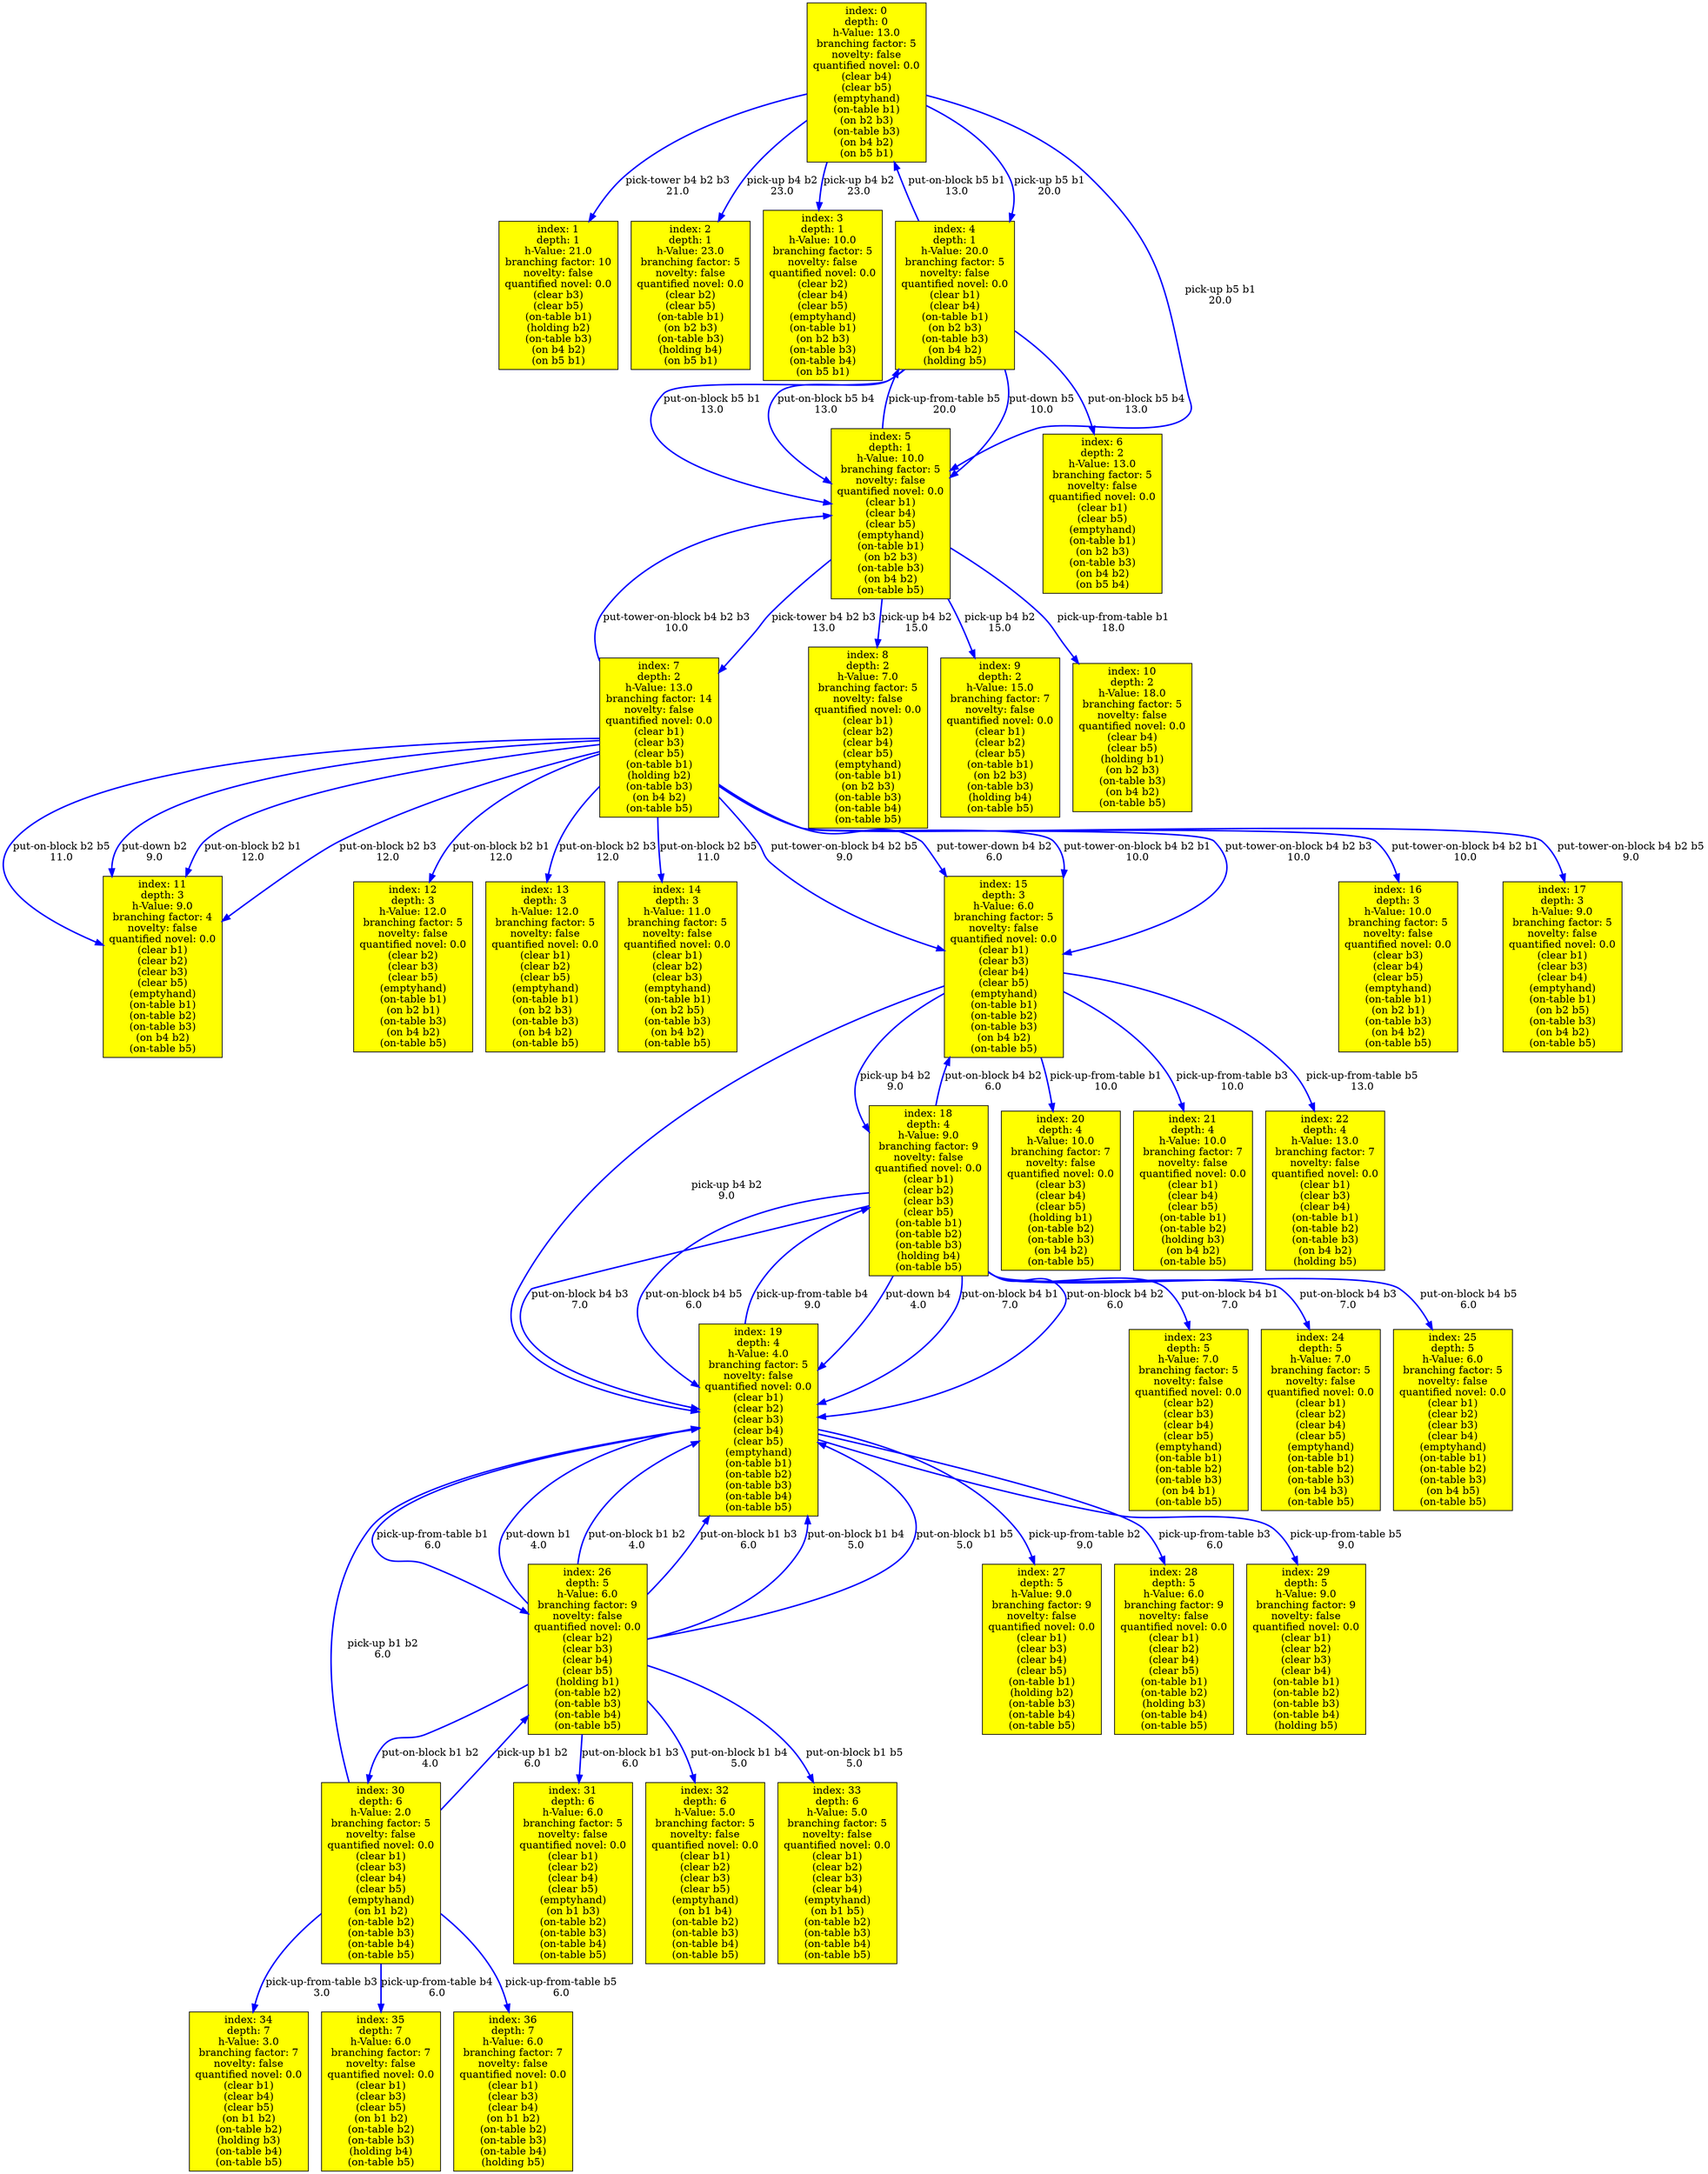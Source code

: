digraph {
0 [ peripheries="1", shape="rectangle", style="filled", fillcolor="yellow", label="index: 0\ndepth: 0\nh-Value: 13.0\nbranching factor: 5\nnovelty: false\nquantified novel: 0.0\n(clear b4)\n(clear b5)\n(emptyhand)\n(on-table b1)\n(on b2 b3)\n(on-table b3)\n(on b4 b2)\n(on b5 b1)" ]
1 [ peripheries="1", shape="rectangle", style="filled", fillcolor="yellow", label="index: 1\ndepth: 1\nh-Value: 21.0\nbranching factor: 10\nnovelty: false\nquantified novel: 0.0\n(clear b3)\n(clear b5)\n(on-table b1)\n(holding b2)\n(on-table b3)\n(on b4 b2)\n(on b5 b1)" ]
2 [ peripheries="1", shape="rectangle", style="filled", fillcolor="yellow", label="index: 2\ndepth: 1\nh-Value: 23.0\nbranching factor: 5\nnovelty: false\nquantified novel: 0.0\n(clear b2)\n(clear b5)\n(on-table b1)\n(on b2 b3)\n(on-table b3)\n(holding b4)\n(on b5 b1)" ]
3 [ peripheries="1", shape="rectangle", style="filled", fillcolor="yellow", label="index: 3\ndepth: 1\nh-Value: 10.0\nbranching factor: 5\nnovelty: false\nquantified novel: 0.0\n(clear b2)\n(clear b4)\n(clear b5)\n(emptyhand)\n(on-table b1)\n(on b2 b3)\n(on-table b3)\n(on-table b4)\n(on b5 b1)" ]
4 [ peripheries="1", shape="rectangle", style="filled", fillcolor="yellow", label="index: 4\ndepth: 1\nh-Value: 20.0\nbranching factor: 5\nnovelty: false\nquantified novel: 0.0\n(clear b1)\n(clear b4)\n(on-table b1)\n(on b2 b3)\n(on-table b3)\n(on b4 b2)\n(holding b5)" ]
5 [ peripheries="1", shape="rectangle", style="filled", fillcolor="yellow", label="index: 5\ndepth: 1\nh-Value: 10.0\nbranching factor: 5\nnovelty: false\nquantified novel: 0.0\n(clear b1)\n(clear b4)\n(clear b5)\n(emptyhand)\n(on-table b1)\n(on b2 b3)\n(on-table b3)\n(on b4 b2)\n(on-table b5)" ]
6 [ peripheries="1", shape="rectangle", style="filled", fillcolor="yellow", label="index: 6\ndepth: 2\nh-Value: 13.0\nbranching factor: 5\nnovelty: false\nquantified novel: 0.0\n(clear b1)\n(clear b5)\n(emptyhand)\n(on-table b1)\n(on b2 b3)\n(on-table b3)\n(on b4 b2)\n(on b5 b4)" ]
7 [ peripheries="1", shape="rectangle", style="filled", fillcolor="yellow", label="index: 7\ndepth: 2\nh-Value: 13.0\nbranching factor: 14\nnovelty: false\nquantified novel: 0.0\n(clear b1)\n(clear b3)\n(clear b5)\n(on-table b1)\n(holding b2)\n(on-table b3)\n(on b4 b2)\n(on-table b5)" ]
8 [ peripheries="1", shape="rectangle", style="filled", fillcolor="yellow", label="index: 8\ndepth: 2\nh-Value: 7.0\nbranching factor: 5\nnovelty: false\nquantified novel: 0.0\n(clear b1)\n(clear b2)\n(clear b4)\n(clear b5)\n(emptyhand)\n(on-table b1)\n(on b2 b3)\n(on-table b3)\n(on-table b4)\n(on-table b5)" ]
9 [ peripheries="1", shape="rectangle", style="filled", fillcolor="yellow", label="index: 9\ndepth: 2\nh-Value: 15.0\nbranching factor: 7\nnovelty: false\nquantified novel: 0.0\n(clear b1)\n(clear b2)\n(clear b5)\n(on-table b1)\n(on b2 b3)\n(on-table b3)\n(holding b4)\n(on-table b5)" ]
10 [ peripheries="1", shape="rectangle", style="filled", fillcolor="yellow", label="index: 10\ndepth: 2\nh-Value: 18.0\nbranching factor: 5\nnovelty: false\nquantified novel: 0.0\n(clear b4)\n(clear b5)\n(holding b1)\n(on b2 b3)\n(on-table b3)\n(on b4 b2)\n(on-table b5)" ]
11 [ peripheries="1", shape="rectangle", style="filled", fillcolor="yellow", label="index: 11\ndepth: 3\nh-Value: 9.0\nbranching factor: 4\nnovelty: false\nquantified novel: 0.0\n(clear b1)\n(clear b2)\n(clear b3)\n(clear b5)\n(emptyhand)\n(on-table b1)\n(on-table b2)\n(on-table b3)\n(on b4 b2)\n(on-table b5)" ]
12 [ peripheries="1", shape="rectangle", style="filled", fillcolor="yellow", label="index: 12\ndepth: 3\nh-Value: 12.0\nbranching factor: 5\nnovelty: false\nquantified novel: 0.0\n(clear b2)\n(clear b3)\n(clear b5)\n(emptyhand)\n(on-table b1)\n(on b2 b1)\n(on-table b3)\n(on b4 b2)\n(on-table b5)" ]
13 [ peripheries="1", shape="rectangle", style="filled", fillcolor="yellow", label="index: 13\ndepth: 3\nh-Value: 12.0\nbranching factor: 5\nnovelty: false\nquantified novel: 0.0\n(clear b1)\n(clear b2)\n(clear b5)\n(emptyhand)\n(on-table b1)\n(on b2 b3)\n(on-table b3)\n(on b4 b2)\n(on-table b5)" ]
14 [ peripheries="1", shape="rectangle", style="filled", fillcolor="yellow", label="index: 14\ndepth: 3\nh-Value: 11.0\nbranching factor: 5\nnovelty: false\nquantified novel: 0.0\n(clear b1)\n(clear b2)\n(clear b3)\n(emptyhand)\n(on-table b1)\n(on b2 b5)\n(on-table b3)\n(on b4 b2)\n(on-table b5)" ]
15 [ peripheries="1", shape="rectangle", style="filled", fillcolor="yellow", label="index: 15\ndepth: 3\nh-Value: 6.0\nbranching factor: 5\nnovelty: false\nquantified novel: 0.0\n(clear b1)\n(clear b3)\n(clear b4)\n(clear b5)\n(emptyhand)\n(on-table b1)\n(on-table b2)\n(on-table b3)\n(on b4 b2)\n(on-table b5)" ]
16 [ peripheries="1", shape="rectangle", style="filled", fillcolor="yellow", label="index: 16\ndepth: 3\nh-Value: 10.0\nbranching factor: 5\nnovelty: false\nquantified novel: 0.0\n(clear b3)\n(clear b4)\n(clear b5)\n(emptyhand)\n(on-table b1)\n(on b2 b1)\n(on-table b3)\n(on b4 b2)\n(on-table b5)" ]
17 [ peripheries="1", shape="rectangle", style="filled", fillcolor="yellow", label="index: 17\ndepth: 3\nh-Value: 9.0\nbranching factor: 5\nnovelty: false\nquantified novel: 0.0\n(clear b1)\n(clear b3)\n(clear b4)\n(emptyhand)\n(on-table b1)\n(on b2 b5)\n(on-table b3)\n(on b4 b2)\n(on-table b5)" ]
18 [ peripheries="1", shape="rectangle", style="filled", fillcolor="yellow", label="index: 18\ndepth: 4\nh-Value: 9.0\nbranching factor: 9\nnovelty: false\nquantified novel: 0.0\n(clear b1)\n(clear b2)\n(clear b3)\n(clear b5)\n(on-table b1)\n(on-table b2)\n(on-table b3)\n(holding b4)\n(on-table b5)" ]
19 [ peripheries="1", shape="rectangle", style="filled", fillcolor="yellow", label="index: 19\ndepth: 4\nh-Value: 4.0\nbranching factor: 5\nnovelty: false\nquantified novel: 0.0\n(clear b1)\n(clear b2)\n(clear b3)\n(clear b4)\n(clear b5)\n(emptyhand)\n(on-table b1)\n(on-table b2)\n(on-table b3)\n(on-table b4)\n(on-table b5)" ]
20 [ peripheries="1", shape="rectangle", style="filled", fillcolor="yellow", label="index: 20\ndepth: 4\nh-Value: 10.0\nbranching factor: 7\nnovelty: false\nquantified novel: 0.0\n(clear b3)\n(clear b4)\n(clear b5)\n(holding b1)\n(on-table b2)\n(on-table b3)\n(on b4 b2)\n(on-table b5)" ]
21 [ peripheries="1", shape="rectangle", style="filled", fillcolor="yellow", label="index: 21\ndepth: 4\nh-Value: 10.0\nbranching factor: 7\nnovelty: false\nquantified novel: 0.0\n(clear b1)\n(clear b4)\n(clear b5)\n(on-table b1)\n(on-table b2)\n(holding b3)\n(on b4 b2)\n(on-table b5)" ]
22 [ peripheries="1", shape="rectangle", style="filled", fillcolor="yellow", label="index: 22\ndepth: 4\nh-Value: 13.0\nbranching factor: 7\nnovelty: false\nquantified novel: 0.0\n(clear b1)\n(clear b3)\n(clear b4)\n(on-table b1)\n(on-table b2)\n(on-table b3)\n(on b4 b2)\n(holding b5)" ]
23 [ peripheries="1", shape="rectangle", style="filled", fillcolor="yellow", label="index: 23\ndepth: 5\nh-Value: 7.0\nbranching factor: 5\nnovelty: false\nquantified novel: 0.0\n(clear b2)\n(clear b3)\n(clear b4)\n(clear b5)\n(emptyhand)\n(on-table b1)\n(on-table b2)\n(on-table b3)\n(on b4 b1)\n(on-table b5)" ]
24 [ peripheries="1", shape="rectangle", style="filled", fillcolor="yellow", label="index: 24\ndepth: 5\nh-Value: 7.0\nbranching factor: 5\nnovelty: false\nquantified novel: 0.0\n(clear b1)\n(clear b2)\n(clear b4)\n(clear b5)\n(emptyhand)\n(on-table b1)\n(on-table b2)\n(on-table b3)\n(on b4 b3)\n(on-table b5)" ]
25 [ peripheries="1", shape="rectangle", style="filled", fillcolor="yellow", label="index: 25\ndepth: 5\nh-Value: 6.0\nbranching factor: 5\nnovelty: false\nquantified novel: 0.0\n(clear b1)\n(clear b2)\n(clear b3)\n(clear b4)\n(emptyhand)\n(on-table b1)\n(on-table b2)\n(on-table b3)\n(on b4 b5)\n(on-table b5)" ]
26 [ peripheries="1", shape="rectangle", style="filled", fillcolor="yellow", label="index: 26\ndepth: 5\nh-Value: 6.0\nbranching factor: 9\nnovelty: false\nquantified novel: 0.0\n(clear b2)\n(clear b3)\n(clear b4)\n(clear b5)\n(holding b1)\n(on-table b2)\n(on-table b3)\n(on-table b4)\n(on-table b5)" ]
27 [ peripheries="1", shape="rectangle", style="filled", fillcolor="yellow", label="index: 27\ndepth: 5\nh-Value: 9.0\nbranching factor: 9\nnovelty: false\nquantified novel: 0.0\n(clear b1)\n(clear b3)\n(clear b4)\n(clear b5)\n(on-table b1)\n(holding b2)\n(on-table b3)\n(on-table b4)\n(on-table b5)" ]
28 [ peripheries="1", shape="rectangle", style="filled", fillcolor="yellow", label="index: 28\ndepth: 5\nh-Value: 6.0\nbranching factor: 9\nnovelty: false\nquantified novel: 0.0\n(clear b1)\n(clear b2)\n(clear b4)\n(clear b5)\n(on-table b1)\n(on-table b2)\n(holding b3)\n(on-table b4)\n(on-table b5)" ]
29 [ peripheries="1", shape="rectangle", style="filled", fillcolor="yellow", label="index: 29\ndepth: 5\nh-Value: 9.0\nbranching factor: 9\nnovelty: false\nquantified novel: 0.0\n(clear b1)\n(clear b2)\n(clear b3)\n(clear b4)\n(on-table b1)\n(on-table b2)\n(on-table b3)\n(on-table b4)\n(holding b5)" ]
30 [ peripheries="1", shape="rectangle", style="filled", fillcolor="yellow", label="index: 30\ndepth: 6\nh-Value: 2.0\nbranching factor: 5\nnovelty: false\nquantified novel: 0.0\n(clear b1)\n(clear b3)\n(clear b4)\n(clear b5)\n(emptyhand)\n(on b1 b2)\n(on-table b2)\n(on-table b3)\n(on-table b4)\n(on-table b5)" ]
31 [ peripheries="1", shape="rectangle", style="filled", fillcolor="yellow", label="index: 31\ndepth: 6\nh-Value: 6.0\nbranching factor: 5\nnovelty: false\nquantified novel: 0.0\n(clear b1)\n(clear b2)\n(clear b4)\n(clear b5)\n(emptyhand)\n(on b1 b3)\n(on-table b2)\n(on-table b3)\n(on-table b4)\n(on-table b5)" ]
32 [ peripheries="1", shape="rectangle", style="filled", fillcolor="yellow", label="index: 32\ndepth: 6\nh-Value: 5.0\nbranching factor: 5\nnovelty: false\nquantified novel: 0.0\n(clear b1)\n(clear b2)\n(clear b3)\n(clear b5)\n(emptyhand)\n(on b1 b4)\n(on-table b2)\n(on-table b3)\n(on-table b4)\n(on-table b5)" ]
33 [ peripheries="1", shape="rectangle", style="filled", fillcolor="yellow", label="index: 33\ndepth: 6\nh-Value: 5.0\nbranching factor: 5\nnovelty: false\nquantified novel: 0.0\n(clear b1)\n(clear b2)\n(clear b3)\n(clear b4)\n(emptyhand)\n(on b1 b5)\n(on-table b2)\n(on-table b3)\n(on-table b4)\n(on-table b5)" ]
34 [ peripheries="1", shape="rectangle", style="filled", fillcolor="yellow", label="index: 34\ndepth: 7\nh-Value: 3.0\nbranching factor: 7\nnovelty: false\nquantified novel: 0.0\n(clear b1)\n(clear b4)\n(clear b5)\n(on b1 b2)\n(on-table b2)\n(holding b3)\n(on-table b4)\n(on-table b5)" ]
35 [ peripheries="1", shape="rectangle", style="filled", fillcolor="yellow", label="index: 35\ndepth: 7\nh-Value: 6.0\nbranching factor: 7\nnovelty: false\nquantified novel: 0.0\n(clear b1)\n(clear b3)\n(clear b5)\n(on b1 b2)\n(on-table b2)\n(on-table b3)\n(holding b4)\n(on-table b5)" ]
36 [ peripheries="1", shape="rectangle", style="filled", fillcolor="yellow", label="index: 36\ndepth: 7\nh-Value: 6.0\nbranching factor: 7\nnovelty: false\nquantified novel: 0.0\n(clear b1)\n(clear b3)\n(clear b4)\n(on b1 b2)\n(on-table b2)\n(on-table b3)\n(on-table b4)\n(holding b5)" ]
0 -> 1 [ label="pick-tower b4 b2 b3\n21.0\n", style="bold", color="blue"  ]
0 -> 2 [ label="pick-up b4 b2\n23.0\n", style="bold", color="blue"  ]
0 -> 3 [ label="pick-up b4 b2\n23.0\n", style="bold", color="blue"  ]
0 -> 4 [ label="pick-up b5 b1\n20.0\n", style="bold", color="blue"  ]
0 -> 5 [ label="pick-up b5 b1\n20.0\n", style="bold", color="blue"  ]
4 -> 5 [ label="put-down b5\n10.0\n", style="bold", color="blue"  ]
4 -> 5 [ label="put-on-block b5 b1\n13.0\n", style="bold", color="blue"  ]
4 -> 0 [ label="put-on-block b5 b1\n13.0\n", style="bold", color="blue"  ]
4 -> 5 [ label="put-on-block b5 b4\n13.0\n", style="bold", color="blue"  ]
4 -> 6 [ label="put-on-block b5 b4\n13.0\n", style="bold", color="blue"  ]
5 -> 7 [ label="pick-tower b4 b2 b3\n13.0\n", style="bold", color="blue"  ]
5 -> 8 [ label="pick-up b4 b2\n15.0\n", style="bold", color="blue"  ]
5 -> 9 [ label="pick-up b4 b2\n15.0\n", style="bold", color="blue"  ]
5 -> 10 [ label="pick-up-from-table b1\n18.0\n", style="bold", color="blue"  ]
5 -> 4 [ label="pick-up-from-table b5\n20.0\n", style="bold", color="blue"  ]
7 -> 11 [ label="put-down b2\n9.0\n", style="bold", color="blue"  ]
7 -> 12 [ label="put-on-block b2 b1\n12.0\n", style="bold", color="blue"  ]
7 -> 11 [ label="put-on-block b2 b1\n12.0\n", style="bold", color="blue"  ]
7 -> 13 [ label="put-on-block b2 b3\n12.0\n", style="bold", color="blue"  ]
7 -> 11 [ label="put-on-block b2 b3\n12.0\n", style="bold", color="blue"  ]
7 -> 14 [ label="put-on-block b2 b5\n11.0\n", style="bold", color="blue"  ]
7 -> 11 [ label="put-on-block b2 b5\n11.0\n", style="bold", color="blue"  ]
7 -> 15 [ label="put-tower-down b4 b2\n6.0\n", style="bold", color="blue"  ]
7 -> 16 [ label="put-tower-on-block b4 b2 b1\n10.0\n", style="bold", color="blue"  ]
7 -> 15 [ label="put-tower-on-block b4 b2 b1\n10.0\n", style="bold", color="blue"  ]
7 -> 5 [ label="put-tower-on-block b4 b2 b3\n10.0\n", style="bold", color="blue"  ]
7 -> 15 [ label="put-tower-on-block b4 b2 b3\n10.0\n", style="bold", color="blue"  ]
7 -> 17 [ label="put-tower-on-block b4 b2 b5\n9.0\n", style="bold", color="blue"  ]
7 -> 15 [ label="put-tower-on-block b4 b2 b5\n9.0\n", style="bold", color="blue"  ]
15 -> 18 [ label="pick-up b4 b2\n9.0\n", style="bold", color="blue"  ]
15 -> 19 [ label="pick-up b4 b2\n9.0\n", style="bold", color="blue"  ]
15 -> 20 [ label="pick-up-from-table b1\n10.0\n", style="bold", color="blue"  ]
15 -> 21 [ label="pick-up-from-table b3\n10.0\n", style="bold", color="blue"  ]
15 -> 22 [ label="pick-up-from-table b5\n13.0\n", style="bold", color="blue"  ]
18 -> 19 [ label="put-down b4\n4.0\n", style="bold", color="blue"  ]
18 -> 23 [ label="put-on-block b4 b1\n7.0\n", style="bold", color="blue"  ]
18 -> 19 [ label="put-on-block b4 b1\n7.0\n", style="bold", color="blue"  ]
18 -> 19 [ label="put-on-block b4 b2\n6.0\n", style="bold", color="blue"  ]
18 -> 15 [ label="put-on-block b4 b2\n6.0\n", style="bold", color="blue"  ]
18 -> 24 [ label="put-on-block b4 b3\n7.0\n", style="bold", color="blue"  ]
18 -> 19 [ label="put-on-block b4 b3\n7.0\n", style="bold", color="blue"  ]
18 -> 25 [ label="put-on-block b4 b5\n6.0\n", style="bold", color="blue"  ]
18 -> 19 [ label="put-on-block b4 b5\n6.0\n", style="bold", color="blue"  ]
19 -> 26 [ label="pick-up-from-table b1\n6.0\n", style="bold", color="blue"  ]
19 -> 27 [ label="pick-up-from-table b2\n9.0\n", style="bold", color="blue"  ]
19 -> 28 [ label="pick-up-from-table b3\n6.0\n", style="bold", color="blue"  ]
19 -> 18 [ label="pick-up-from-table b4\n9.0\n", style="bold", color="blue"  ]
19 -> 29 [ label="pick-up-from-table b5\n9.0\n", style="bold", color="blue"  ]
26 -> 19 [ label="put-down b1\n4.0\n", style="bold", color="blue"  ]
26 -> 30 [ label="put-on-block b1 b2\n4.0\n", style="bold", color="blue"  ]
26 -> 19 [ label="put-on-block b1 b2\n4.0\n", style="bold", color="blue"  ]
26 -> 31 [ label="put-on-block b1 b3\n6.0\n", style="bold", color="blue"  ]
26 -> 19 [ label="put-on-block b1 b3\n6.0\n", style="bold", color="blue"  ]
26 -> 19 [ label="put-on-block b1 b4\n5.0\n", style="bold", color="blue"  ]
26 -> 32 [ label="put-on-block b1 b4\n5.0\n", style="bold", color="blue"  ]
26 -> 19 [ label="put-on-block b1 b5\n5.0\n", style="bold", color="blue"  ]
26 -> 33 [ label="put-on-block b1 b5\n5.0\n", style="bold", color="blue"  ]
30 -> 26 [ label="pick-up b1 b2\n6.0\n", style="bold", color="blue"  ]
30 -> 19 [ label="pick-up b1 b2\n6.0\n", style="bold", color="blue"  ]
30 -> 34 [ label="pick-up-from-table b3\n3.0\n", style="bold", color="blue"  ]
30 -> 35 [ label="pick-up-from-table b4\n6.0\n", style="bold", color="blue"  ]
30 -> 36 [ label="pick-up-from-table b5\n6.0\n", style="bold", color="blue"  ]
}
